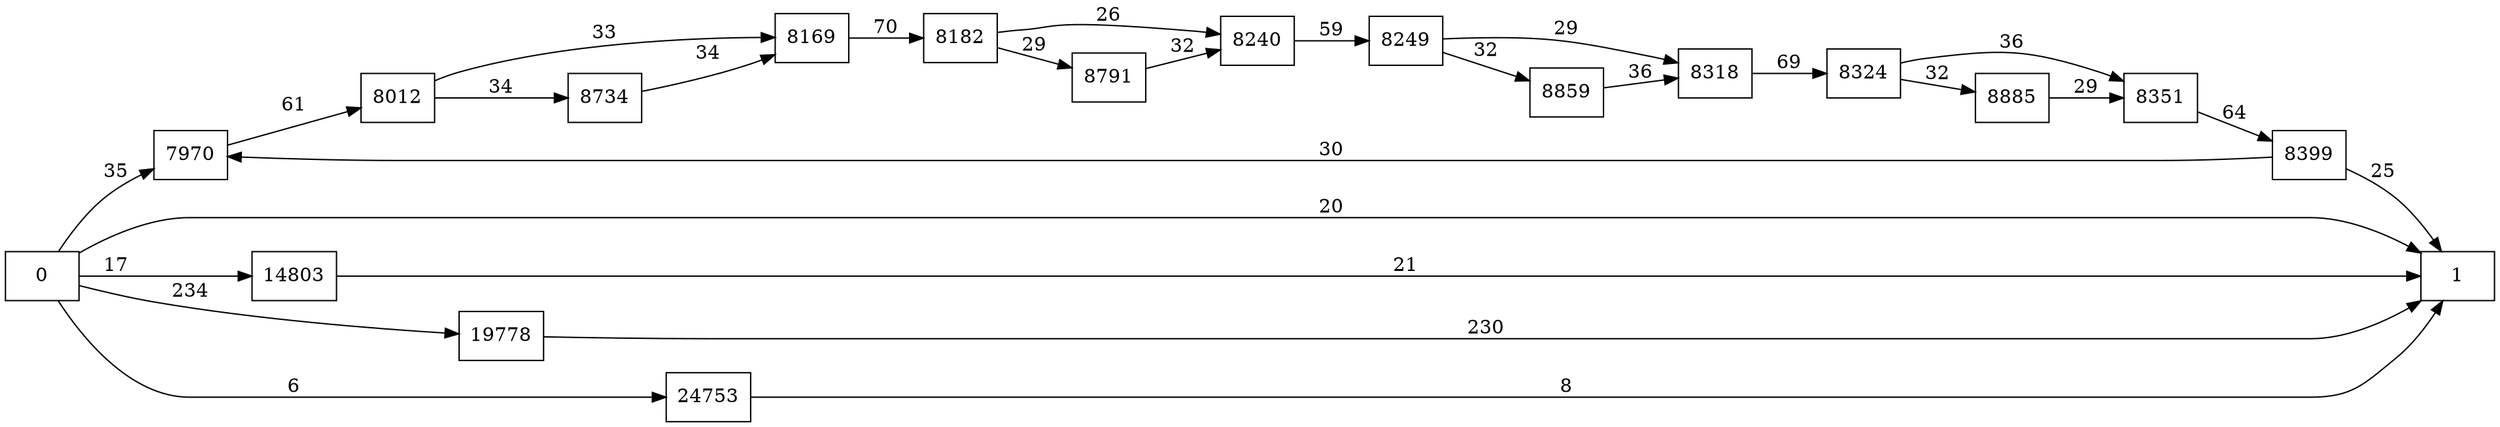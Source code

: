 digraph {
	graph [rankdir=LR]
	node [shape=rectangle]
	7970 -> 8012 [label=61]
	8012 -> 8169 [label=33]
	8012 -> 8734 [label=34]
	8169 -> 8182 [label=70]
	8182 -> 8240 [label=26]
	8182 -> 8791 [label=29]
	8240 -> 8249 [label=59]
	8249 -> 8318 [label=29]
	8249 -> 8859 [label=32]
	8318 -> 8324 [label=69]
	8324 -> 8351 [label=36]
	8324 -> 8885 [label=32]
	8351 -> 8399 [label=64]
	8399 -> 7970 [label=30]
	8399 -> 1 [label=25]
	8734 -> 8169 [label=34]
	8791 -> 8240 [label=32]
	8859 -> 8318 [label=36]
	8885 -> 8351 [label=29]
	14803 -> 1 [label=21]
	19778 -> 1 [label=230]
	24753 -> 1 [label=8]
	0 -> 1 [label=20]
	0 -> 7970 [label=35]
	0 -> 14803 [label=17]
	0 -> 19778 [label=234]
	0 -> 24753 [label=6]
}
